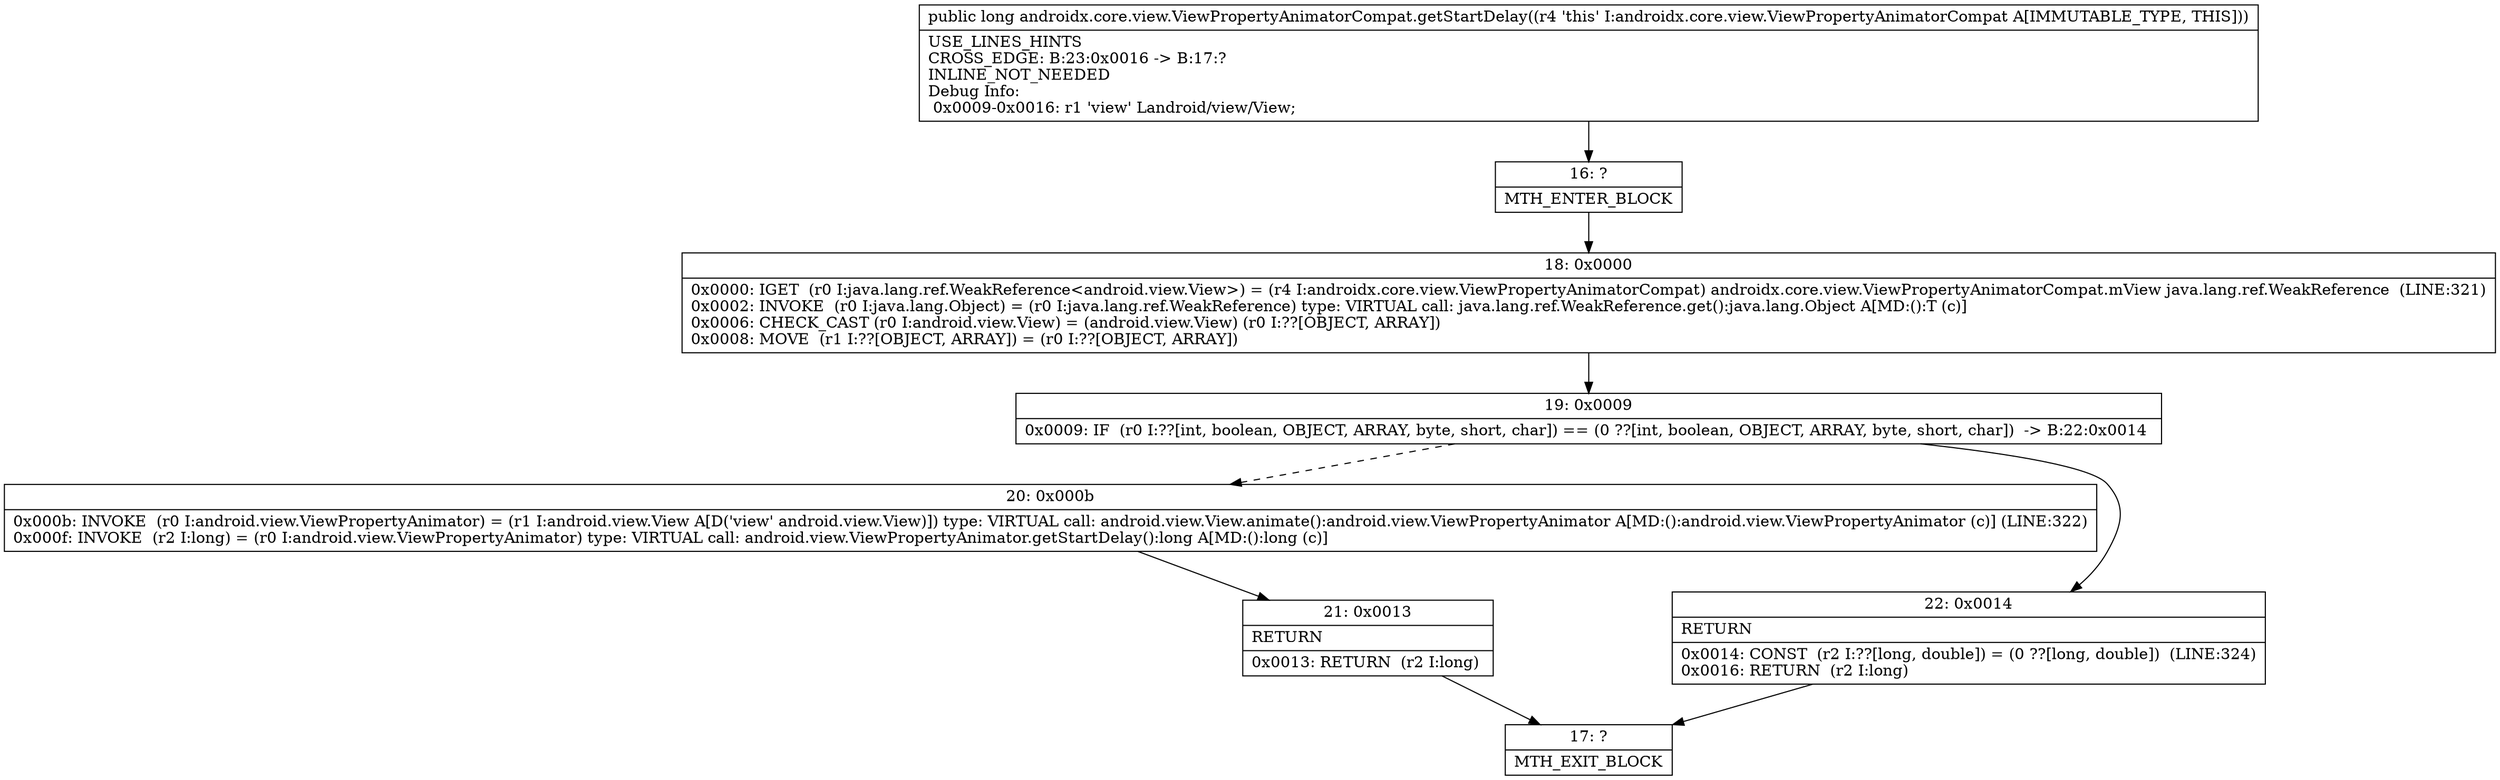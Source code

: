 digraph "CFG forandroidx.core.view.ViewPropertyAnimatorCompat.getStartDelay()J" {
Node_16 [shape=record,label="{16\:\ ?|MTH_ENTER_BLOCK\l}"];
Node_18 [shape=record,label="{18\:\ 0x0000|0x0000: IGET  (r0 I:java.lang.ref.WeakReference\<android.view.View\>) = (r4 I:androidx.core.view.ViewPropertyAnimatorCompat) androidx.core.view.ViewPropertyAnimatorCompat.mView java.lang.ref.WeakReference  (LINE:321)\l0x0002: INVOKE  (r0 I:java.lang.Object) = (r0 I:java.lang.ref.WeakReference) type: VIRTUAL call: java.lang.ref.WeakReference.get():java.lang.Object A[MD:():T (c)]\l0x0006: CHECK_CAST (r0 I:android.view.View) = (android.view.View) (r0 I:??[OBJECT, ARRAY]) \l0x0008: MOVE  (r1 I:??[OBJECT, ARRAY]) = (r0 I:??[OBJECT, ARRAY]) \l}"];
Node_19 [shape=record,label="{19\:\ 0x0009|0x0009: IF  (r0 I:??[int, boolean, OBJECT, ARRAY, byte, short, char]) == (0 ??[int, boolean, OBJECT, ARRAY, byte, short, char])  \-\> B:22:0x0014 \l}"];
Node_20 [shape=record,label="{20\:\ 0x000b|0x000b: INVOKE  (r0 I:android.view.ViewPropertyAnimator) = (r1 I:android.view.View A[D('view' android.view.View)]) type: VIRTUAL call: android.view.View.animate():android.view.ViewPropertyAnimator A[MD:():android.view.ViewPropertyAnimator (c)] (LINE:322)\l0x000f: INVOKE  (r2 I:long) = (r0 I:android.view.ViewPropertyAnimator) type: VIRTUAL call: android.view.ViewPropertyAnimator.getStartDelay():long A[MD:():long (c)]\l}"];
Node_21 [shape=record,label="{21\:\ 0x0013|RETURN\l|0x0013: RETURN  (r2 I:long) \l}"];
Node_17 [shape=record,label="{17\:\ ?|MTH_EXIT_BLOCK\l}"];
Node_22 [shape=record,label="{22\:\ 0x0014|RETURN\l|0x0014: CONST  (r2 I:??[long, double]) = (0 ??[long, double])  (LINE:324)\l0x0016: RETURN  (r2 I:long) \l}"];
MethodNode[shape=record,label="{public long androidx.core.view.ViewPropertyAnimatorCompat.getStartDelay((r4 'this' I:androidx.core.view.ViewPropertyAnimatorCompat A[IMMUTABLE_TYPE, THIS]))  | USE_LINES_HINTS\lCROSS_EDGE: B:23:0x0016 \-\> B:17:?\lINLINE_NOT_NEEDED\lDebug Info:\l  0x0009\-0x0016: r1 'view' Landroid\/view\/View;\l}"];
MethodNode -> Node_16;Node_16 -> Node_18;
Node_18 -> Node_19;
Node_19 -> Node_20[style=dashed];
Node_19 -> Node_22;
Node_20 -> Node_21;
Node_21 -> Node_17;
Node_22 -> Node_17;
}

